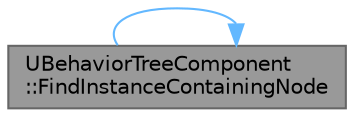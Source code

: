 digraph "UBehaviorTreeComponent::FindInstanceContainingNode"
{
 // INTERACTIVE_SVG=YES
 // LATEX_PDF_SIZE
  bgcolor="transparent";
  edge [fontname=Helvetica,fontsize=10,labelfontname=Helvetica,labelfontsize=10];
  node [fontname=Helvetica,fontsize=10,shape=box,height=0.2,width=0.4];
  rankdir="LR";
  Node1 [id="Node000001",label="UBehaviorTreeComponent\l::FindInstanceContainingNode",height=0.2,width=0.4,color="gray40", fillcolor="grey60", style="filled", fontcolor="black",tooltip="tries to find behavior tree instance in context"];
  Node1 -> Node1 [id="edge1_Node000001_Node000001",color="steelblue1",style="solid",tooltip=" "];
}
